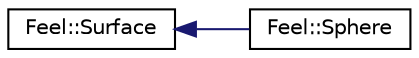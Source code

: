 digraph "Graphical Class Hierarchy"
{
 // LATEX_PDF_SIZE
  edge [fontname="Helvetica",fontsize="10",labelfontname="Helvetica",labelfontsize="10"];
  node [fontname="Helvetica",fontsize="10",shape=record];
  rankdir="LR";
  Node0 [label="Feel::Surface",height=0.2,width=0.4,color="black", fillcolor="white", style="filled",URL="$classFeel_1_1Surface.html",tooltip="This class defines a surface."];
  Node0 -> Node1 [dir="back",color="midnightblue",fontsize="10",style="solid",fontname="Helvetica"];
  Node1 [label="Feel::Sphere",height=0.2,width=0.4,color="black", fillcolor="white", style="filled",URL="$classFeel_1_1Sphere.html",tooltip="This class defines a sphere."];
}
